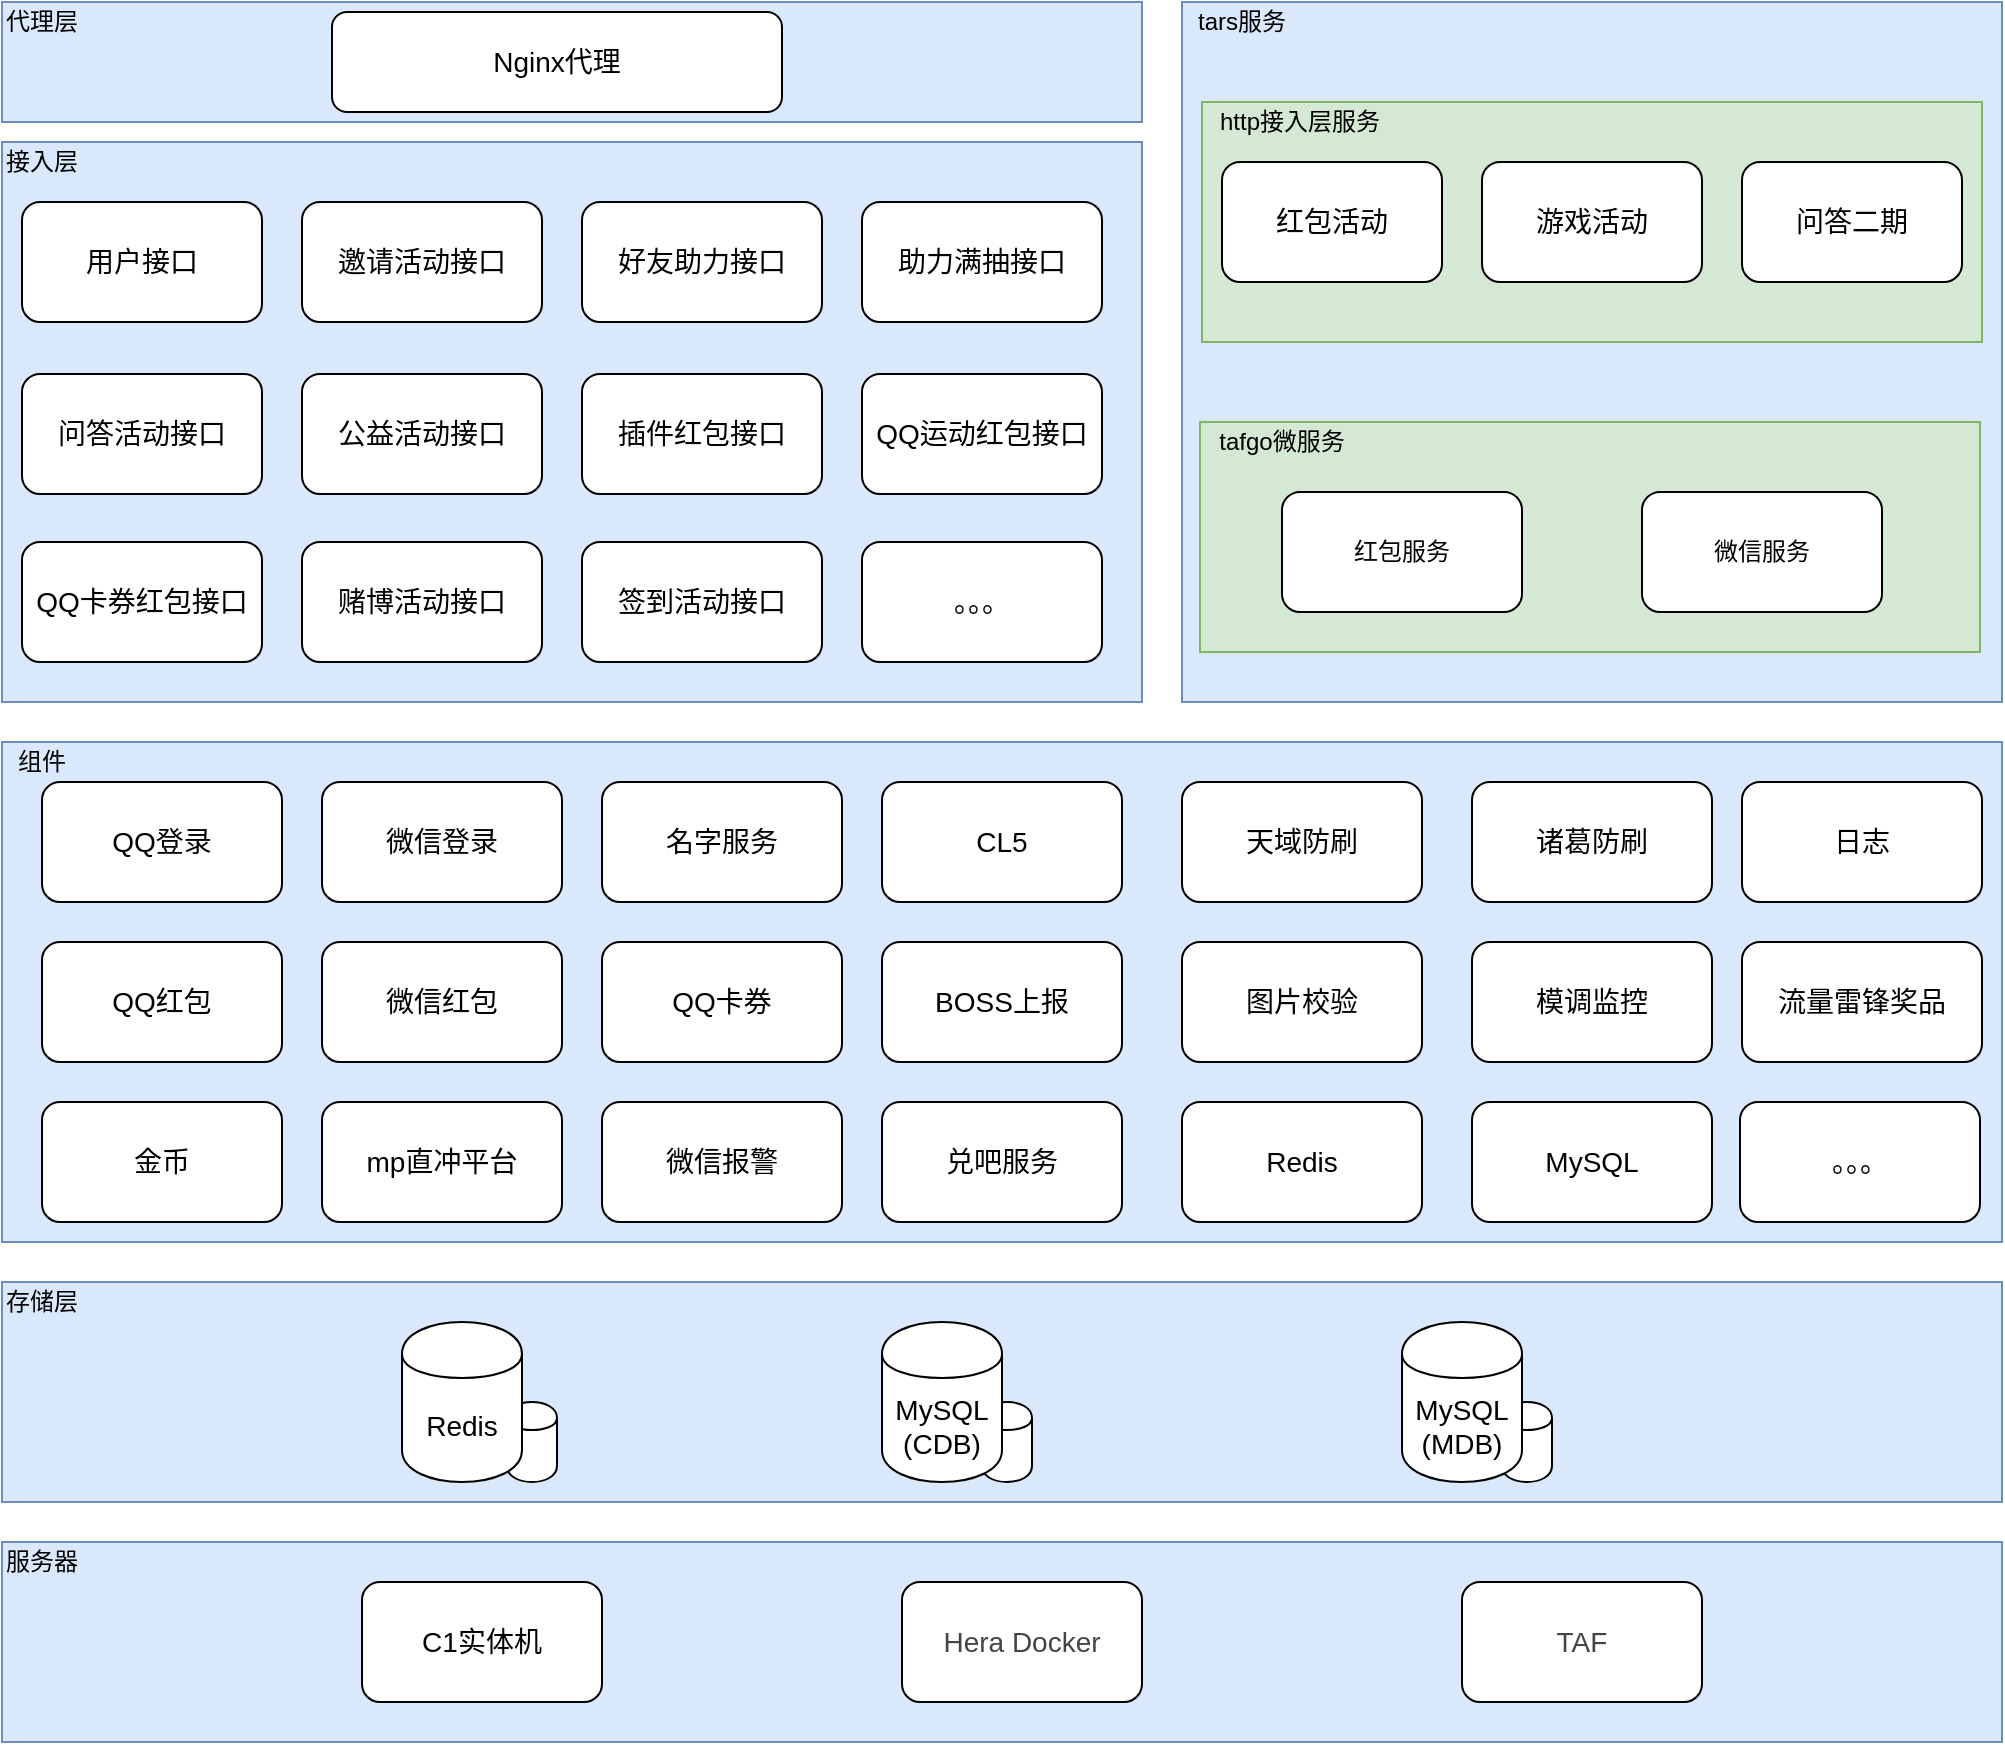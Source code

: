<mxfile pages="1" version="11.2.3" type="github"><diagram id="sURR1SHCAla83oJiOlZ1" name="Page-1"><mxGraphModel dx="1421" dy="1020" grid="1" gridSize="10" guides="1" tooltips="1" connect="1" arrows="1" fold="1" page="1" pageScale="1" pageWidth="3300" pageHeight="4681" math="0" shadow="0"><root><mxCell id="0"/><mxCell id="1" parent="0"/><mxCell id="fpItD1PaSmq3RKMQFErg-48" value="" style="rounded=0;whiteSpace=wrap;html=1;fillColor=#dae8fc;strokeColor=#6c8ebf;" vertex="1" parent="1"><mxGeometry x="820" y="1080" width="1000" height="110" as="geometry"/></mxCell><mxCell id="fpItD1PaSmq3RKMQFErg-70" value="" style="shape=cylinder;whiteSpace=wrap;html=1;boundedLbl=1;backgroundOutline=1;" vertex="1" parent="1"><mxGeometry x="1570" y="1140" width="25" height="40" as="geometry"/></mxCell><mxCell id="fpItD1PaSmq3RKMQFErg-67" value="" style="shape=cylinder;whiteSpace=wrap;html=1;boundedLbl=1;backgroundOutline=1;" vertex="1" parent="1"><mxGeometry x="1310" y="1140" width="25" height="40" as="geometry"/></mxCell><mxCell id="fpItD1PaSmq3RKMQFErg-66" value="" style="shape=cylinder;whiteSpace=wrap;html=1;boundedLbl=1;backgroundOutline=1;" vertex="1" parent="1"><mxGeometry x="1072.5" y="1140" width="25" height="40" as="geometry"/></mxCell><mxCell id="fpItD1PaSmq3RKMQFErg-25" value="" style="rounded=0;whiteSpace=wrap;html=1;fillColor=#dae8fc;strokeColor=#6c8ebf;" vertex="1" parent="1"><mxGeometry x="820" y="810" width="1000" height="250" as="geometry"/></mxCell><mxCell id="l3v4fueEr0LTtIeN0S5f-3" value="&lt;br&gt;&lt;br&gt;" style="rounded=0;whiteSpace=wrap;html=1;fillColor=#dae8fc;strokeColor=#6c8ebf;" parent="1" vertex="1"><mxGeometry x="820" y="510" width="570" height="280" as="geometry"/></mxCell><mxCell id="l3v4fueEr0LTtIeN0S5f-1" value="&lt;span style=&quot;font-size: 14px&quot;&gt;用户接口&lt;/span&gt;" style="rounded=1;whiteSpace=wrap;html=1;" parent="1" vertex="1"><mxGeometry x="830" y="540" width="120" height="60" as="geometry"/></mxCell><mxCell id="l3v4fueEr0LTtIeN0S5f-4" value="&lt;font style=&quot;font-size: 14px&quot;&gt;邀请活动接口&lt;/font&gt;" style="rounded=1;whiteSpace=wrap;html=1;" parent="1" vertex="1"><mxGeometry x="970" y="540" width="120" height="60" as="geometry"/></mxCell><mxCell id="fpItD1PaSmq3RKMQFErg-1" value="&lt;font style=&quot;font-size: 14px&quot;&gt;好友助力接口&lt;/font&gt;" style="rounded=1;whiteSpace=wrap;html=1;" vertex="1" parent="1"><mxGeometry x="1110" y="540" width="120" height="60" as="geometry"/></mxCell><mxCell id="fpItD1PaSmq3RKMQFErg-2" value="&lt;font style=&quot;font-size: 14px&quot;&gt;助力满抽接口&lt;/font&gt;" style="rounded=1;whiteSpace=wrap;html=1;" vertex="1" parent="1"><mxGeometry x="1250" y="540" width="120" height="60" as="geometry"/></mxCell><mxCell id="fpItD1PaSmq3RKMQFErg-3" value="&lt;font style=&quot;font-size: 14px&quot;&gt;问答活动接口&lt;/font&gt;" style="rounded=1;whiteSpace=wrap;html=1;" vertex="1" parent="1"><mxGeometry x="830" y="626" width="120" height="60" as="geometry"/></mxCell><mxCell id="fpItD1PaSmq3RKMQFErg-4" value="&lt;font style=&quot;font-size: 14px&quot;&gt;公益活动接口&lt;/font&gt;" style="rounded=1;whiteSpace=wrap;html=1;" vertex="1" parent="1"><mxGeometry x="970" y="626" width="120" height="60" as="geometry"/></mxCell><mxCell id="fpItD1PaSmq3RKMQFErg-5" value="&lt;font style=&quot;font-size: 14px&quot;&gt;插件红包接口&lt;/font&gt;" style="rounded=1;whiteSpace=wrap;html=1;" vertex="1" parent="1"><mxGeometry x="1110" y="626" width="120" height="60" as="geometry"/></mxCell><mxCell id="fpItD1PaSmq3RKMQFErg-6" value="&lt;font style=&quot;font-size: 14px&quot;&gt;QQ运动红包接口&lt;/font&gt;" style="rounded=1;whiteSpace=wrap;html=1;" vertex="1" parent="1"><mxGeometry x="1250" y="626" width="120" height="60" as="geometry"/></mxCell><mxCell id="fpItD1PaSmq3RKMQFErg-7" value="&lt;font style=&quot;font-size: 14px&quot;&gt;QQ卡券红包接口&lt;/font&gt;" style="rounded=1;whiteSpace=wrap;html=1;" vertex="1" parent="1"><mxGeometry x="830" y="710" width="120" height="60" as="geometry"/></mxCell><mxCell id="fpItD1PaSmq3RKMQFErg-8" value="&lt;font style=&quot;font-size: 14px&quot;&gt;赌博活动接口&lt;/font&gt;" style="rounded=1;whiteSpace=wrap;html=1;" vertex="1" parent="1"><mxGeometry x="970" y="710" width="120" height="60" as="geometry"/></mxCell><mxCell id="fpItD1PaSmq3RKMQFErg-9" value="&lt;font style=&quot;font-size: 14px&quot;&gt;签到活动接口&lt;/font&gt;" style="rounded=1;whiteSpace=wrap;html=1;" vertex="1" parent="1"><mxGeometry x="1110" y="710" width="120" height="60" as="geometry"/></mxCell><mxCell id="fpItD1PaSmq3RKMQFErg-10" value="&lt;font style=&quot;font-size: 14px&quot;&gt;。。。&lt;/font&gt;" style="rounded=1;whiteSpace=wrap;html=1;" vertex="1" parent="1"><mxGeometry x="1250" y="710" width="120" height="60" as="geometry"/></mxCell><mxCell id="fpItD1PaSmq3RKMQFErg-11" value="接入层" style="text;html=1;strokeColor=none;fillColor=none;align=center;verticalAlign=middle;whiteSpace=wrap;rounded=0;" vertex="1" parent="1"><mxGeometry x="820" y="510" width="40" height="20" as="geometry"/></mxCell><mxCell id="fpItD1PaSmq3RKMQFErg-12" value="" style="rounded=0;whiteSpace=wrap;html=1;fillColor=#dae8fc;strokeColor=#6c8ebf;" vertex="1" parent="1"><mxGeometry x="1410" y="440" width="410" height="350" as="geometry"/></mxCell><mxCell id="fpItD1PaSmq3RKMQFErg-14" value="tars服务" style="text;html=1;strokeColor=none;fillColor=none;align=center;verticalAlign=middle;whiteSpace=wrap;rounded=0;" vertex="1" parent="1"><mxGeometry x="1410" y="440" width="60" height="20" as="geometry"/></mxCell><mxCell id="fpItD1PaSmq3RKMQFErg-15" value="" style="rounded=0;whiteSpace=wrap;html=1;fillColor=#d5e8d4;strokeColor=#82b366;" vertex="1" parent="1"><mxGeometry x="1420" y="490" width="390" height="120" as="geometry"/></mxCell><mxCell id="fpItD1PaSmq3RKMQFErg-16" value="" style="rounded=0;whiteSpace=wrap;html=1;fillColor=#d5e8d4;strokeColor=#82b366;" vertex="1" parent="1"><mxGeometry x="1419" y="650" width="390" height="115" as="geometry"/></mxCell><mxCell id="fpItD1PaSmq3RKMQFErg-17" value="http接入层服务" style="text;html=1;strokeColor=none;fillColor=none;align=center;verticalAlign=middle;whiteSpace=wrap;rounded=0;" vertex="1" parent="1"><mxGeometry x="1419" y="490" width="100" height="20" as="geometry"/></mxCell><mxCell id="fpItD1PaSmq3RKMQFErg-18" value="&lt;font style=&quot;font-size: 14px&quot;&gt;红包活动&lt;br&gt;&lt;/font&gt;" style="rounded=1;whiteSpace=wrap;html=1;" vertex="1" parent="1"><mxGeometry x="1430" y="520" width="110" height="60" as="geometry"/></mxCell><mxCell id="fpItD1PaSmq3RKMQFErg-20" value="&lt;font style=&quot;font-size: 14px&quot;&gt;游戏活动&lt;br&gt;&lt;/font&gt;" style="rounded=1;whiteSpace=wrap;html=1;" vertex="1" parent="1"><mxGeometry x="1560" y="520" width="110" height="60" as="geometry"/></mxCell><mxCell id="fpItD1PaSmq3RKMQFErg-21" value="&lt;font style=&quot;font-size: 14px&quot;&gt;问答二期&lt;br&gt;&lt;/font&gt;" style="rounded=1;whiteSpace=wrap;html=1;" vertex="1" parent="1"><mxGeometry x="1690" y="520" width="110" height="60" as="geometry"/></mxCell><mxCell id="fpItD1PaSmq3RKMQFErg-22" value="tafgo微服务" style="text;html=1;strokeColor=none;fillColor=none;align=center;verticalAlign=middle;whiteSpace=wrap;rounded=0;" vertex="1" parent="1"><mxGeometry x="1425" y="650" width="70" height="20" as="geometry"/></mxCell><mxCell id="fpItD1PaSmq3RKMQFErg-23" value="红包服务" style="rounded=1;whiteSpace=wrap;html=1;" vertex="1" parent="1"><mxGeometry x="1460" y="685" width="120" height="60" as="geometry"/></mxCell><mxCell id="fpItD1PaSmq3RKMQFErg-24" value="微信服务" style="rounded=1;whiteSpace=wrap;html=1;" vertex="1" parent="1"><mxGeometry x="1640" y="685" width="120" height="60" as="geometry"/></mxCell><mxCell id="fpItD1PaSmq3RKMQFErg-26" value="&lt;span style=&quot;font-size: 14px&quot;&gt;QQ登录&lt;/span&gt;" style="rounded=1;whiteSpace=wrap;html=1;" vertex="1" parent="1"><mxGeometry x="840" y="830" width="120" height="60" as="geometry"/></mxCell><mxCell id="fpItD1PaSmq3RKMQFErg-27" value="&lt;span style=&quot;font-size: 14px&quot;&gt;微信登录&lt;/span&gt;" style="rounded=1;whiteSpace=wrap;html=1;" vertex="1" parent="1"><mxGeometry x="980" y="830" width="120" height="60" as="geometry"/></mxCell><mxCell id="fpItD1PaSmq3RKMQFErg-28" value="组件" style="text;html=1;strokeColor=none;fillColor=none;align=center;verticalAlign=middle;whiteSpace=wrap;rounded=0;" vertex="1" parent="1"><mxGeometry x="820" y="810" width="40" height="20" as="geometry"/></mxCell><mxCell id="fpItD1PaSmq3RKMQFErg-29" value="&lt;span style=&quot;font-size: 14px&quot;&gt;名字服务&lt;/span&gt;" style="rounded=1;whiteSpace=wrap;html=1;" vertex="1" parent="1"><mxGeometry x="1120" y="830" width="120" height="60" as="geometry"/></mxCell><mxCell id="fpItD1PaSmq3RKMQFErg-30" value="&lt;span style=&quot;font-size: 14px&quot;&gt;CL5&lt;/span&gt;" style="rounded=1;whiteSpace=wrap;html=1;" vertex="1" parent="1"><mxGeometry x="1260" y="830" width="120" height="60" as="geometry"/></mxCell><mxCell id="fpItD1PaSmq3RKMQFErg-31" value="&lt;span style=&quot;font-size: 14px&quot;&gt;天域防刷&lt;/span&gt;" style="rounded=1;whiteSpace=wrap;html=1;" vertex="1" parent="1"><mxGeometry x="1410" y="830" width="120" height="60" as="geometry"/></mxCell><mxCell id="fpItD1PaSmq3RKMQFErg-32" value="&lt;span style=&quot;font-size: 14px&quot;&gt;诸葛防刷&lt;/span&gt;" style="rounded=1;whiteSpace=wrap;html=1;" vertex="1" parent="1"><mxGeometry x="1555" y="830" width="120" height="60" as="geometry"/></mxCell><mxCell id="fpItD1PaSmq3RKMQFErg-33" value="&lt;span style=&quot;font-size: 14px&quot;&gt;日志&lt;/span&gt;" style="rounded=1;whiteSpace=wrap;html=1;" vertex="1" parent="1"><mxGeometry x="1690" y="830" width="120" height="60" as="geometry"/></mxCell><mxCell id="fpItD1PaSmq3RKMQFErg-34" value="&lt;span style=&quot;font-size: 14px&quot;&gt;QQ红包&lt;/span&gt;" style="rounded=1;whiteSpace=wrap;html=1;" vertex="1" parent="1"><mxGeometry x="840" y="910" width="120" height="60" as="geometry"/></mxCell><mxCell id="fpItD1PaSmq3RKMQFErg-35" value="&lt;span style=&quot;font-size: 14px&quot;&gt;微信红包&lt;/span&gt;" style="rounded=1;whiteSpace=wrap;html=1;" vertex="1" parent="1"><mxGeometry x="980" y="910" width="120" height="60" as="geometry"/></mxCell><mxCell id="fpItD1PaSmq3RKMQFErg-36" value="&lt;span style=&quot;font-size: 14px&quot;&gt;QQ卡券&lt;/span&gt;" style="rounded=1;whiteSpace=wrap;html=1;" vertex="1" parent="1"><mxGeometry x="1120" y="910" width="120" height="60" as="geometry"/></mxCell><mxCell id="fpItD1PaSmq3RKMQFErg-37" value="&lt;span style=&quot;font-size: 14px&quot;&gt;BOSS上报&lt;/span&gt;" style="rounded=1;whiteSpace=wrap;html=1;" vertex="1" parent="1"><mxGeometry x="1260" y="910" width="120" height="60" as="geometry"/></mxCell><mxCell id="fpItD1PaSmq3RKMQFErg-38" value="&lt;span style=&quot;font-size: 14px&quot;&gt;图片校验&lt;/span&gt;" style="rounded=1;whiteSpace=wrap;html=1;" vertex="1" parent="1"><mxGeometry x="1410" y="910" width="120" height="60" as="geometry"/></mxCell><mxCell id="fpItD1PaSmq3RKMQFErg-39" value="&lt;span style=&quot;font-size: 14px&quot;&gt;模调监控&lt;/span&gt;" style="rounded=1;whiteSpace=wrap;html=1;" vertex="1" parent="1"><mxGeometry x="1555" y="910" width="120" height="60" as="geometry"/></mxCell><mxCell id="fpItD1PaSmq3RKMQFErg-40" value="&lt;span style=&quot;font-size: 14px&quot;&gt;流量雷锋奖品&lt;/span&gt;" style="rounded=1;whiteSpace=wrap;html=1;" vertex="1" parent="1"><mxGeometry x="1690" y="910" width="120" height="60" as="geometry"/></mxCell><mxCell id="fpItD1PaSmq3RKMQFErg-41" value="&lt;span style=&quot;font-size: 14px&quot;&gt;金币&lt;/span&gt;" style="rounded=1;whiteSpace=wrap;html=1;" vertex="1" parent="1"><mxGeometry x="840" y="990" width="120" height="60" as="geometry"/></mxCell><mxCell id="fpItD1PaSmq3RKMQFErg-42" value="&lt;span style=&quot;font-size: 14px&quot;&gt;mp直冲平台&lt;/span&gt;" style="rounded=1;whiteSpace=wrap;html=1;" vertex="1" parent="1"><mxGeometry x="980" y="990" width="120" height="60" as="geometry"/></mxCell><mxCell id="fpItD1PaSmq3RKMQFErg-43" value="&lt;span style=&quot;font-size: 14px&quot;&gt;微信报警&lt;/span&gt;" style="rounded=1;whiteSpace=wrap;html=1;" vertex="1" parent="1"><mxGeometry x="1120" y="990" width="120" height="60" as="geometry"/></mxCell><mxCell id="fpItD1PaSmq3RKMQFErg-44" value="&lt;span style=&quot;font-size: 14px&quot;&gt;兑吧服务&lt;/span&gt;" style="rounded=1;whiteSpace=wrap;html=1;" vertex="1" parent="1"><mxGeometry x="1260" y="990" width="120" height="60" as="geometry"/></mxCell><mxCell id="fpItD1PaSmq3RKMQFErg-45" value="&lt;span style=&quot;font-size: 14px&quot;&gt;Redis&lt;/span&gt;" style="rounded=1;whiteSpace=wrap;html=1;" vertex="1" parent="1"><mxGeometry x="1410" y="990" width="120" height="60" as="geometry"/></mxCell><mxCell id="fpItD1PaSmq3RKMQFErg-46" value="&lt;span style=&quot;font-size: 14px&quot;&gt;MySQL&lt;/span&gt;" style="rounded=1;whiteSpace=wrap;html=1;" vertex="1" parent="1"><mxGeometry x="1555" y="990" width="120" height="60" as="geometry"/></mxCell><mxCell id="fpItD1PaSmq3RKMQFErg-47" value="&lt;span style=&quot;font-size: 14px&quot;&gt;。。。&lt;/span&gt;" style="rounded=1;whiteSpace=wrap;html=1;" vertex="1" parent="1"><mxGeometry x="1689" y="990" width="120" height="60" as="geometry"/></mxCell><mxCell id="fpItD1PaSmq3RKMQFErg-49" value="存储层" style="text;html=1;strokeColor=none;fillColor=none;align=center;verticalAlign=middle;whiteSpace=wrap;rounded=0;" vertex="1" parent="1"><mxGeometry x="820" y="1080" width="40" height="20" as="geometry"/></mxCell><mxCell id="fpItD1PaSmq3RKMQFErg-51" value="&lt;font style=&quot;font-size: 14px&quot;&gt;Redis&lt;/font&gt;" style="shape=cylinder;whiteSpace=wrap;html=1;boundedLbl=1;backgroundOutline=1;" vertex="1" parent="1"><mxGeometry x="1020" y="1100" width="60" height="80" as="geometry"/></mxCell><mxCell id="fpItD1PaSmq3RKMQFErg-52" value="&lt;font style=&quot;font-size: 14px&quot;&gt;MySQL&lt;br&gt;(CDB)&lt;br&gt;&lt;/font&gt;" style="shape=cylinder;whiteSpace=wrap;html=1;boundedLbl=1;backgroundOutline=1;" vertex="1" parent="1"><mxGeometry x="1260" y="1100" width="60" height="80" as="geometry"/></mxCell><mxCell id="fpItD1PaSmq3RKMQFErg-53" value="&lt;font style=&quot;font-size: 14px&quot;&gt;MySQL&lt;br&gt;(MDB)&lt;br&gt;&lt;/font&gt;" style="shape=cylinder;whiteSpace=wrap;html=1;boundedLbl=1;backgroundOutline=1;" vertex="1" parent="1"><mxGeometry x="1520" y="1100" width="60" height="80" as="geometry"/></mxCell><mxCell id="fpItD1PaSmq3RKMQFErg-54" value="" style="rounded=0;whiteSpace=wrap;html=1;fillColor=#dae8fc;strokeColor=#6c8ebf;" vertex="1" parent="1"><mxGeometry x="820" y="1210" width="1000" height="100" as="geometry"/></mxCell><mxCell id="fpItD1PaSmq3RKMQFErg-55" value="服务器" style="text;html=1;strokeColor=none;fillColor=none;align=center;verticalAlign=middle;whiteSpace=wrap;rounded=0;" vertex="1" parent="1"><mxGeometry x="820" y="1210" width="40" height="20" as="geometry"/></mxCell><mxCell id="fpItD1PaSmq3RKMQFErg-56" value="&lt;font style=&quot;font-size: 14px&quot;&gt;C1实体机&lt;/font&gt;" style="rounded=1;whiteSpace=wrap;html=1;" vertex="1" parent="1"><mxGeometry x="1000" y="1230" width="120" height="60" as="geometry"/></mxCell><mxCell id="fpItD1PaSmq3RKMQFErg-57" value="&lt;span style=&quot;color: rgb(68 , 68 , 68) ; text-align: left ; background-color: rgb(255 , 255 , 255)&quot;&gt;&lt;font style=&quot;font-size: 14px&quot;&gt;Hera Docker&lt;/font&gt;&lt;/span&gt;" style="rounded=1;whiteSpace=wrap;html=1;" vertex="1" parent="1"><mxGeometry x="1270" y="1230" width="120" height="60" as="geometry"/></mxCell><mxCell id="fpItD1PaSmq3RKMQFErg-62" value="&lt;span style=&quot;color: rgb(68 , 68 , 68) ; text-align: left ; background-color: rgb(255 , 255 , 255)&quot;&gt;&lt;font style=&quot;font-size: 14px&quot;&gt;TAF&lt;/font&gt;&lt;/span&gt;" style="rounded=1;whiteSpace=wrap;html=1;" vertex="1" parent="1"><mxGeometry x="1550" y="1230" width="120" height="60" as="geometry"/></mxCell><mxCell id="fpItD1PaSmq3RKMQFErg-63" value="" style="rounded=0;whiteSpace=wrap;html=1;fillColor=#dae8fc;strokeColor=#6c8ebf;" vertex="1" parent="1"><mxGeometry x="820" y="440" width="570" height="60" as="geometry"/></mxCell><mxCell id="fpItD1PaSmq3RKMQFErg-64" value="代理层" style="text;html=1;strokeColor=none;fillColor=none;align=center;verticalAlign=middle;whiteSpace=wrap;rounded=0;" vertex="1" parent="1"><mxGeometry x="820" y="440" width="40" height="20" as="geometry"/></mxCell><mxCell id="fpItD1PaSmq3RKMQFErg-65" value="&lt;font style=&quot;font-size: 14px&quot;&gt;Nginx代理&lt;/font&gt;" style="rounded=1;whiteSpace=wrap;html=1;" vertex="1" parent="1"><mxGeometry x="985" y="445" width="225" height="50" as="geometry"/></mxCell></root></mxGraphModel></diagram></mxfile>